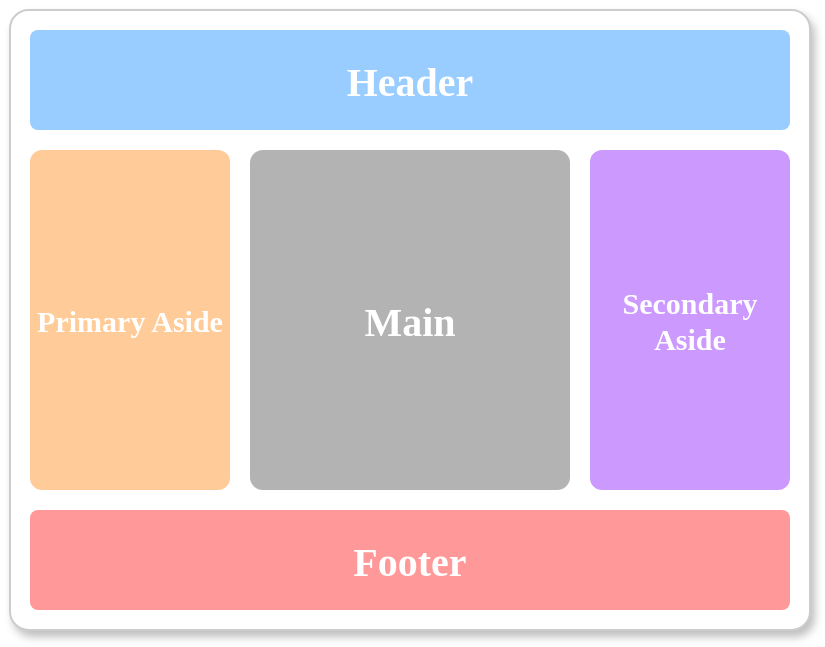 <mxfile version="24.7.7">
  <diagram id="2GOauJT7Yn-luxj3bmyB" name="第 1 页">
    <mxGraphModel dx="794" dy="493" grid="1" gridSize="10" guides="1" tooltips="1" connect="1" arrows="1" fold="1" page="1" pageScale="1" pageWidth="827" pageHeight="1169" math="0" shadow="0">
      <root>
        <mxCell id="0" />
        <mxCell id="1" parent="0" />
        <mxCell id="aq9JJDKxaiViuSofXtG_-2" value="" style="rounded=1;whiteSpace=wrap;html=1;glass=0;sketch=0;shadow=1;arcSize=3;fontFamily=Verdana;fontSize=20;fontStyle=1;fontColor=#FFFFFF;strokeColor=#CCCCCC;" parent="1" vertex="1">
          <mxGeometry x="40" y="40" width="400" height="310" as="geometry" />
        </mxCell>
        <mxCell id="aq9JJDKxaiViuSofXtG_-3" value="Header" style="rounded=1;whiteSpace=wrap;html=1;shadow=0;glass=0;sketch=0;arcSize=8;fillColor=#99CCFF;strokeColor=none;fontFamily=Verdana;fontSize=20;fontStyle=1;fontColor=#ffffff;" parent="1" vertex="1">
          <mxGeometry x="50" y="50" width="380" height="50" as="geometry" />
        </mxCell>
        <mxCell id="aq9JJDKxaiViuSofXtG_-4" value="Primary Aside" style="rounded=1;whiteSpace=wrap;html=1;shadow=0;glass=0;sketch=0;arcSize=6;fillColor=#FFCC99;strokeColor=none;fontFamily=Verdana;fontSize=15;fontStyle=1;fontColor=#FFFFFF;" parent="1" vertex="1">
          <mxGeometry x="50" y="110" width="100" height="170" as="geometry" />
        </mxCell>
        <mxCell id="aq9JJDKxaiViuSofXtG_-6" value="Main" style="rounded=1;whiteSpace=wrap;html=1;shadow=0;glass=0;sketch=0;arcSize=4;fillColor=#B3B3B3;strokeColor=none;fontFamily=Verdana;fontSize=20;fontStyle=1;fontColor=#FFFFFF;" parent="1" vertex="1">
          <mxGeometry x="160" y="110" width="160" height="170" as="geometry" />
        </mxCell>
        <mxCell id="aq9JJDKxaiViuSofXtG_-7" value="Footer" style="rounded=1;whiteSpace=wrap;html=1;shadow=0;glass=0;sketch=0;arcSize=8;fillColor=#FF9999;strokeColor=none;fontFamily=Verdana;fontSize=20;fontStyle=1;fontColor=#FFFFFF;" parent="1" vertex="1">
          <mxGeometry x="50" y="290" width="380" height="50" as="geometry" />
        </mxCell>
        <mxCell id="0KjrTV3WD6oJ1zJLpMP1-1" value="Secondary Aside" style="rounded=1;whiteSpace=wrap;html=1;shadow=0;glass=0;sketch=0;arcSize=6;fillColor=#CC99FF;strokeColor=none;fontFamily=Verdana;fontSize=15;fontStyle=1;fontColor=#FFFFFF;" parent="1" vertex="1">
          <mxGeometry x="330" y="110" width="100" height="170" as="geometry" />
        </mxCell>
      </root>
    </mxGraphModel>
  </diagram>
</mxfile>
